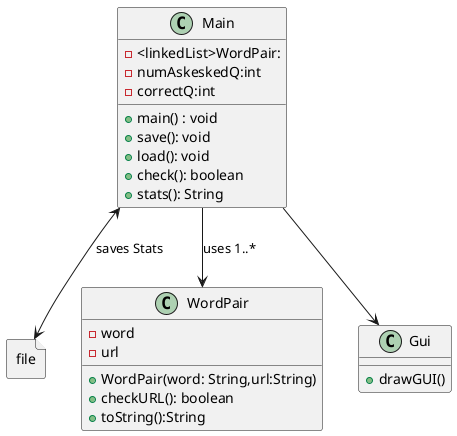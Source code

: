 @startuml
'https://plantuml.com/sequence-diagram


class Main {
    -<linkedList>WordPair:
    -numAskeskedQ:int
    -correctQ:int

    + main() : void
    +save(): void
    +load(): void
    +check(): boolean
    +stats(): String
}

class WordPair {
    - word
    - url
    +WordPair(word: String,url:String)
    +checkURL(): boolean
    + toString():String


}

class Gui {
    + drawGUI()

}

file file{

}

Main --> WordPair: uses 1..*
Main --> Gui
Main <--> file: saves Stats


@enduml
